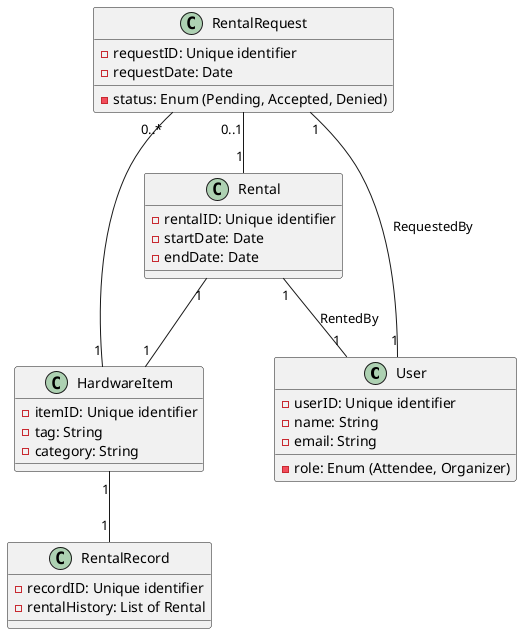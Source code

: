 @startuml hardware-checkout
allowmixing
class User {
    -userID: Unique identifier
    -name: String
    -email: String
    -role: Enum (Attendee, Organizer)
}

class HardwareItem {
    -itemID: Unique identifier
    -tag: String
    -category: String
}

class RentalRequest {
    -requestID: Unique identifier
    -status: Enum (Pending, Accepted, Denied)
    -requestDate: Date
}

class Rental {
    -rentalID: Unique identifier
    -startDate: Date
    -endDate: Date
}

class RentalRecord {
    -recordID: Unique identifier
    -rentalHistory: List of Rental
}

HardwareItem "1" -- "0..*" RentalRequest
RentalRequest "1" -- "1" User: RequestedBy
RentalRequest "0..1" -- "1" Rental
Rental "1" -- "1" User: RentedBy
Rental "1" -- "1" HardwareItem
HardwareItem "1" -- "1" RentalRecord

@enduml